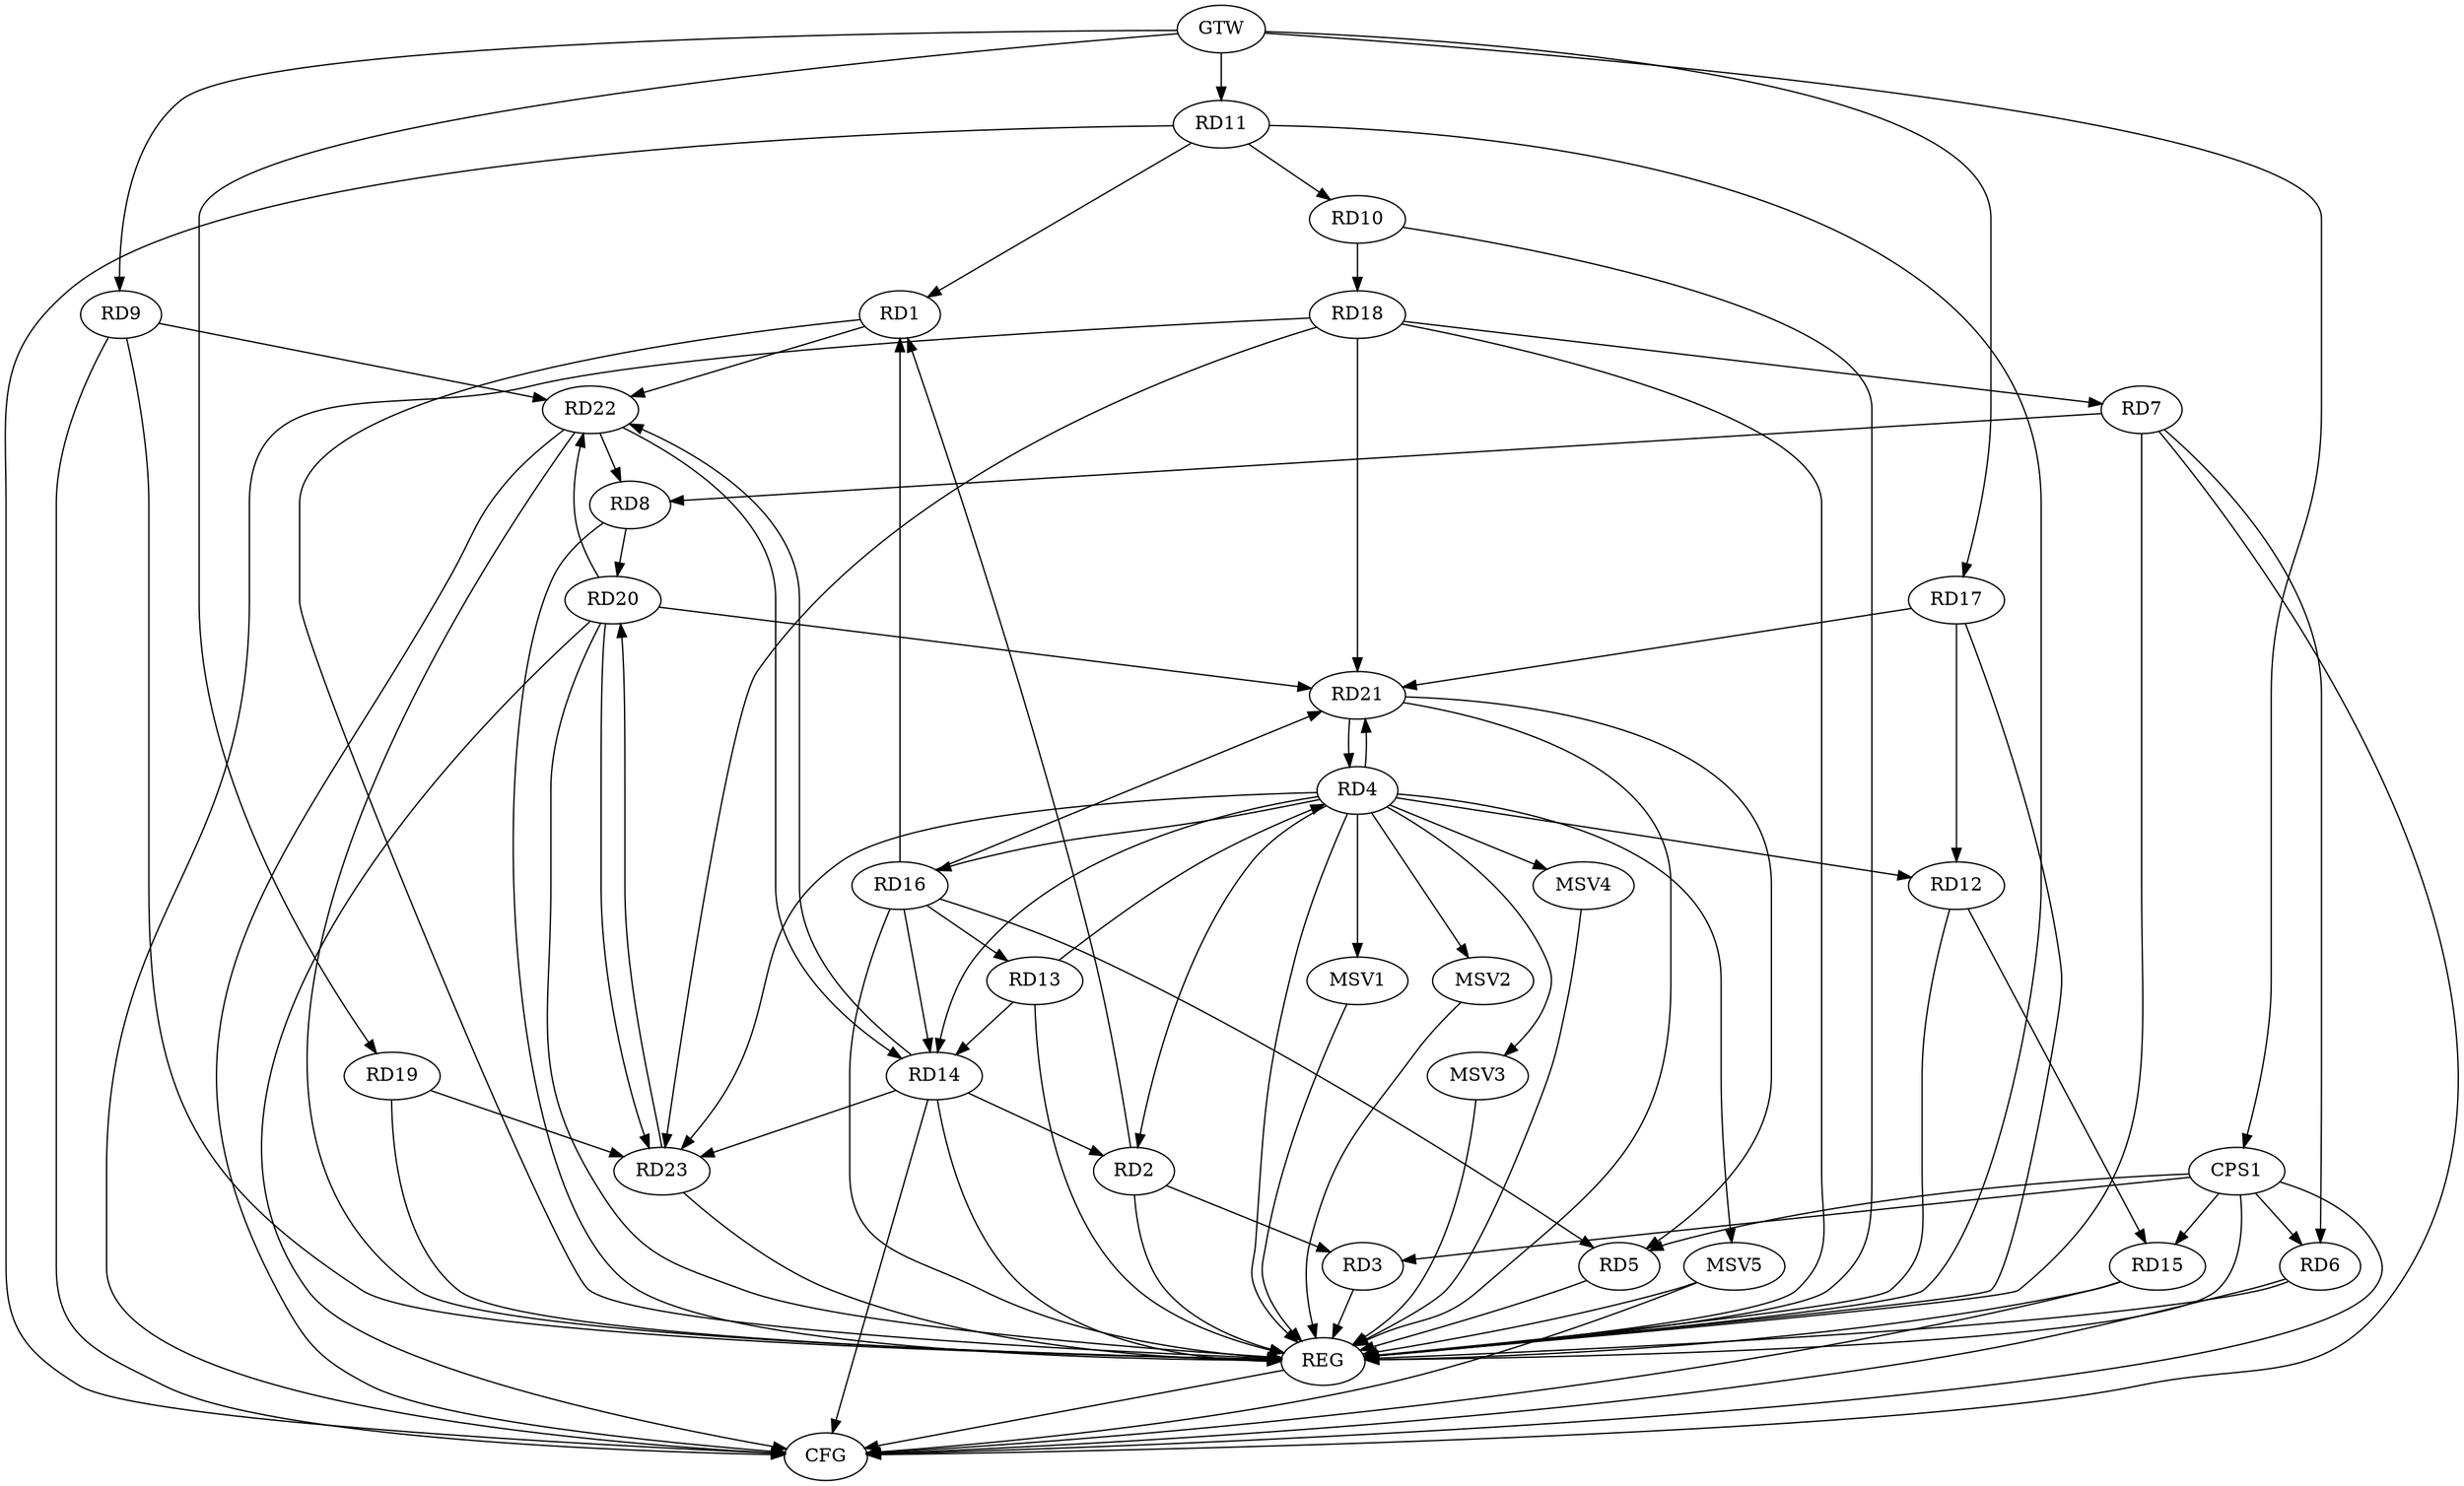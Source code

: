 strict digraph G {
  RD1 [ label="RD1" ];
  RD2 [ label="RD2" ];
  RD3 [ label="RD3" ];
  RD4 [ label="RD4" ];
  RD5 [ label="RD5" ];
  RD6 [ label="RD6" ];
  RD7 [ label="RD7" ];
  RD8 [ label="RD8" ];
  RD9 [ label="RD9" ];
  RD10 [ label="RD10" ];
  RD11 [ label="RD11" ];
  RD12 [ label="RD12" ];
  RD13 [ label="RD13" ];
  RD14 [ label="RD14" ];
  RD15 [ label="RD15" ];
  RD16 [ label="RD16" ];
  RD17 [ label="RD17" ];
  RD18 [ label="RD18" ];
  RD19 [ label="RD19" ];
  RD20 [ label="RD20" ];
  RD21 [ label="RD21" ];
  RD22 [ label="RD22" ];
  RD23 [ label="RD23" ];
  CPS1 [ label="CPS1" ];
  GTW [ label="GTW" ];
  REG [ label="REG" ];
  CFG [ label="CFG" ];
  MSV1 [ label="MSV1" ];
  MSV2 [ label="MSV2" ];
  MSV3 [ label="MSV3" ];
  MSV4 [ label="MSV4" ];
  MSV5 [ label="MSV5" ];
  RD2 -> RD1;
  RD11 -> RD1;
  RD16 -> RD1;
  RD1 -> RD22;
  RD2 -> RD3;
  RD4 -> RD2;
  RD14 -> RD2;
  RD4 -> RD12;
  RD13 -> RD4;
  RD4 -> RD14;
  RD4 -> RD16;
  RD4 -> RD21;
  RD21 -> RD4;
  RD4 -> RD23;
  RD16 -> RD5;
  RD21 -> RD5;
  RD7 -> RD6;
  RD7 -> RD8;
  RD18 -> RD7;
  RD8 -> RD20;
  RD22 -> RD8;
  RD9 -> RD22;
  RD11 -> RD10;
  RD10 -> RD18;
  RD12 -> RD15;
  RD17 -> RD12;
  RD13 -> RD14;
  RD16 -> RD13;
  RD16 -> RD14;
  RD14 -> RD22;
  RD22 -> RD14;
  RD14 -> RD23;
  RD16 -> RD21;
  RD17 -> RD21;
  RD18 -> RD21;
  RD18 -> RD23;
  RD19 -> RD23;
  RD20 -> RD21;
  RD20 -> RD22;
  RD20 -> RD23;
  RD23 -> RD20;
  CPS1 -> RD3;
  CPS1 -> RD5;
  CPS1 -> RD6;
  CPS1 -> RD15;
  GTW -> RD9;
  GTW -> RD11;
  GTW -> RD17;
  GTW -> RD19;
  GTW -> CPS1;
  RD1 -> REG;
  RD2 -> REG;
  RD3 -> REG;
  RD4 -> REG;
  RD5 -> REG;
  RD6 -> REG;
  RD7 -> REG;
  RD8 -> REG;
  RD9 -> REG;
  RD10 -> REG;
  RD11 -> REG;
  RD12 -> REG;
  RD13 -> REG;
  RD14 -> REG;
  RD15 -> REG;
  RD16 -> REG;
  RD17 -> REG;
  RD18 -> REG;
  RD19 -> REG;
  RD20 -> REG;
  RD21 -> REG;
  RD22 -> REG;
  RD23 -> REG;
  CPS1 -> REG;
  RD6 -> CFG;
  RD15 -> CFG;
  RD22 -> CFG;
  RD20 -> CFG;
  CPS1 -> CFG;
  RD9 -> CFG;
  RD18 -> CFG;
  RD14 -> CFG;
  RD7 -> CFG;
  RD11 -> CFG;
  REG -> CFG;
  RD4 -> MSV1;
  MSV1 -> REG;
  RD4 -> MSV2;
  MSV2 -> REG;
  RD4 -> MSV3;
  RD4 -> MSV4;
  MSV3 -> REG;
  MSV4 -> REG;
  RD4 -> MSV5;
  MSV5 -> REG;
  MSV5 -> CFG;
}
